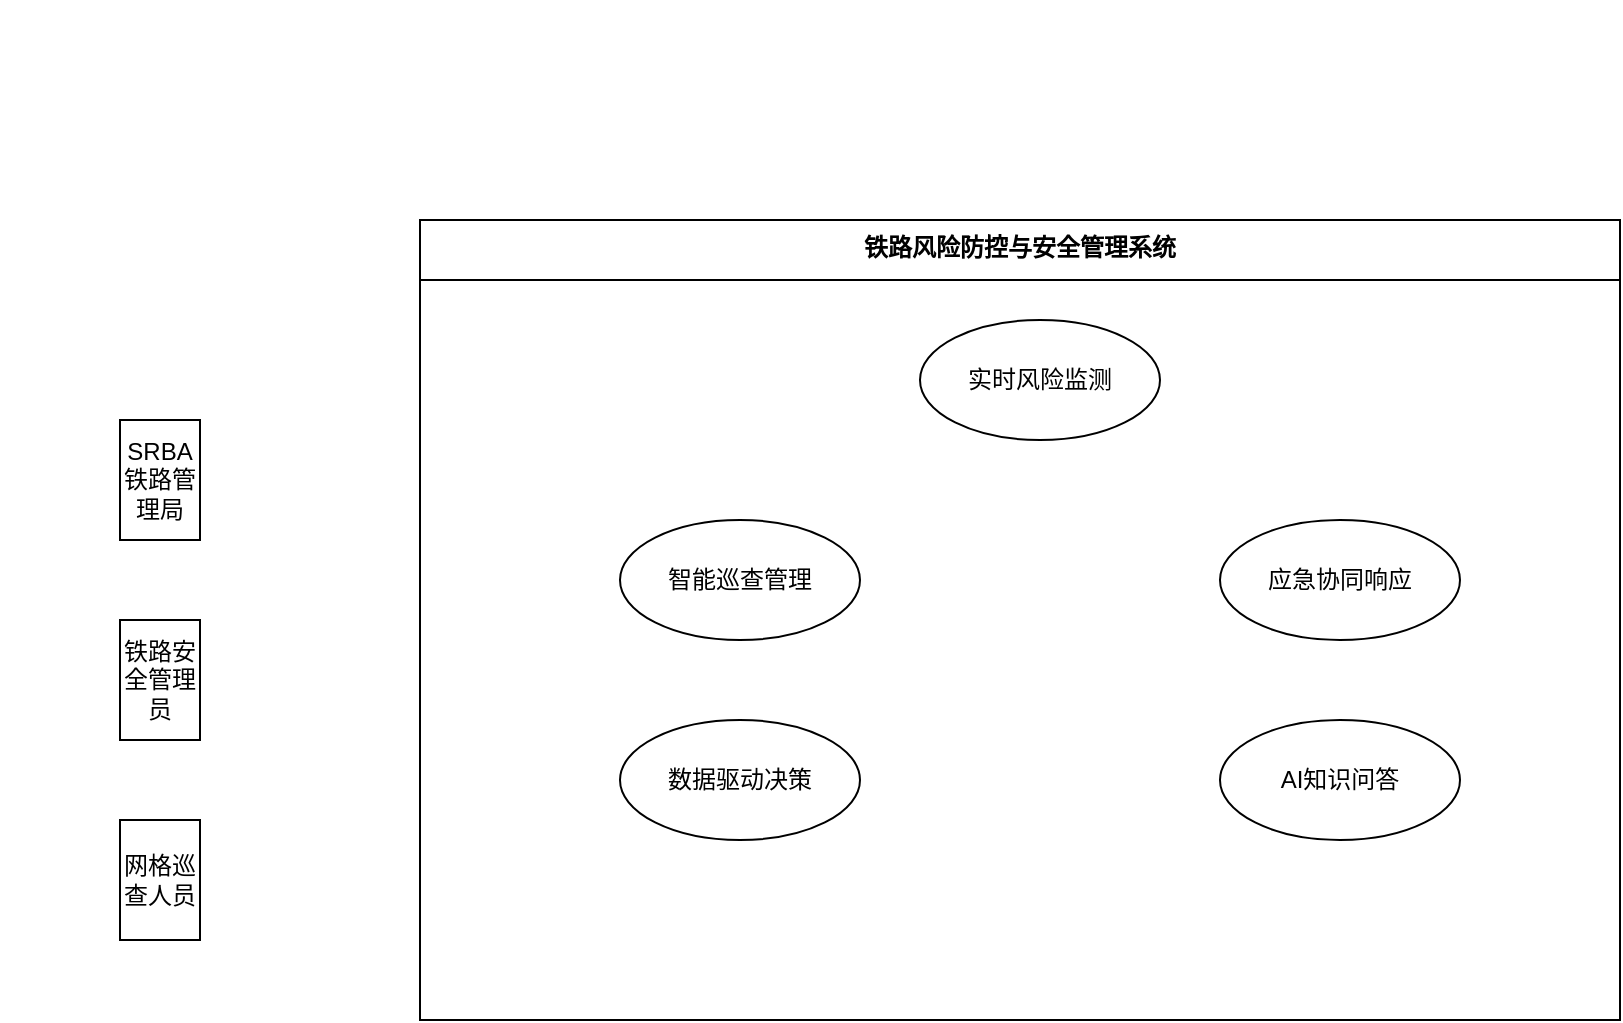 <mxfile>
  <diagram id="0" name="总体用例图">
    <mxGraphModel dx="1200" dy="580" grid="1" gridSize="10" guides="1" tooltips="1" connect="1" arrows="1" fold="1" page="1" pageScale="1" pageWidth="827" pageHeight="1169" math="0" shadow="0">
      <root>
        <!-- 定义所有节点 -->
        <mxCell id="0"/>
        <mxCell id="1" parent="0"/>
        
        <!-- 1. 系统边界 -->
        <mxCell id="system" value="铁路风险防控与安全管理系统" style="swimlane;fontStyle=1;align=center;verticalAlign=top;childLayout=stackLayout;horizontal=1;startSize=30;horizontalStack=0;resizeParent=1;resizeParentMax=0;resizeLast=0;collapsible=1;marginBottom=0;" parent="1" vertex="1">
          <mxGeometry x="200" y="100" width="600" height="400" as="geometry"/>
        </mxCell>
        
        <!-- 2. 系统功能用例 -->
        <mxCell id="uc1" value="实时风险监测" style="ellipse;whiteSpace=wrap;html=1;aspect=fixed;" parent="system" vertex="1">
          <mxGeometry x="250" y="50" width="120" height="60" as="geometry"/>
        </mxCell>
        <mxCell id="uc2" value="智能巡查管理" style="ellipse;whiteSpace=wrap;html=1;aspect=fixed;" parent="system" vertex="1">
          <mxGeometry x="100" y="150" width="120" height="60" as="geometry"/>
        </mxCell>
        <mxCell id="uc3" value="应急协同响应" style="ellipse;whiteSpace=wrap;html=1;aspect=fixed;" parent="system" vertex="1">
          <mxGeometry x="400" y="150" width="120" height="60" as="geometry"/>
        </mxCell>
        <mxCell id="uc4" value="数据驱动决策" style="ellipse;whiteSpace=wrap;html=1;aspect=fixed;" parent="system" vertex="1">
          <mxGeometry x="100" y="250" width="120" height="60" as="geometry"/>
        </mxCell>
        <mxCell id="uc5" value="AI知识问答" style="ellipse;whiteSpace=wrap;html=1;aspect=fixed;" parent="system" vertex="1">
          <mxGeometry x="400" y="250" width="120" height="60" as="geometry"/>
        </mxCell>
        
        <!-- 3. 角色定义 -->
        <mxCell id="actor1" value="SRBA铁路管理局" style="actor;whiteSpace=wrap;html=1;" parent="1" vertex="1">
          <mxGeometry x="50" y="200" width="40" height="60" as="geometry"/>
        </mxCell>
        <mxCell id="actor2" value="铁路安全管理员" style="actor;whiteSpace=wrap;html=1;" parent="1" vertex="1">
          <mxGeometry x="50" y="300" width="40" height="60" as="geometry"/>
        </mxCell>
        <mxCell id="actor3" value="网格巡查人员" style="actor;whiteSpace=wrap;html=1;" parent="1" vertex="1">
          <mxGeometry x="50" y="400" width="40" height="60" as="geometry"/>
        </mxCell>
        
        <!-- 4. 角色与用例关系 -->
        <!-- SRBA铁路管理局 -->
        <mxCell id="rel1" source="actor1" target="uc1" style="edgeStyle=none;endArrow=open;endSize=8;html=1;exitX=1;exitY=0.5;exitDx=0;exitDy=0;entryX=0;entryY=0.5;entryDx=0;entryDy=0;" parent="1" edge="1"/>
        <mxCell id="rel2" source="actor1" target="uc3" style="edgeStyle=none;endArrow=open;endSize=8;html=1;exitX=1;exitY=0.5;exitDx=0;exitDy=0;entryX=0;entryY=0.5;entryDx=0;entryDy=0;" parent="1" edge="1"/>
        <mxCell id="rel3" source="actor1" target="uc4" style="edgeStyle=none;endArrow=open;endSize=8;html=1;exitX=1;exitY=0.5;exitDx=0;exitDy=0;entryX=0;entryY=0.5;entryDx=0;entryDy=0;" parent="1" edge="1"/>
        
        <!-- 铁路安全管理员 -->
        <mxCell id="rel4" source="actor2" target="uc1" style="edgeStyle=none;endArrow=open;endSize=8;html=1;exitX=1;exitY=0.5;exitDx=0;exitDy=0;entryX=0;entryY=0.5;entryDx=0;entryDy=0;" parent="1" edge="1"/>
        <mxCell id="rel5" source="actor2" target="uc2" style="edgeStyle=none;endArrow=open;endSize=8;html=1;exitX=1;exitY=0.5;exitDx=0;exitDy=0;entryX=0;entryY=0.5;entryDx=0;entryDy=0;" parent="1" edge="1"/>
        <mxCell id="rel6" source="actor2" target="uc3" style="edgeStyle=none;endArrow=open;endSize=8;html=1;exitX=1;exitY=0.5;exitDx=0;exitDy=0;entryX=0;entryY=0.5;entryDx=0;entryDy=0;" parent="1" edge="1"/>
        
        <!-- 网格巡查人员 -->
        <mxCell id="rel7" source="actor3" target="uc2" style="edgeStyle=none;endArrow=open;endSize=8;html=1;exitX=1;exitY=0.5;exitDx=0;exitDy=0;entryX=0;entryY=0.5;entryDx=0;entryDy=0;" parent="1" edge="1"/>
        <mxCell id="rel8" source="actor3" target="uc5" style="edgeStyle=none;endArrow=open;endSize=8;html=1;exitX=1;exitY=0.5;exitDx=0;exitDy=0;entryX=0;entryY=0.5;entryDx=0;entryDy=0;" parent="1" edge="1"/>
      </root>
    </mxGraphModel>
  </diagram>
</mxfile>
